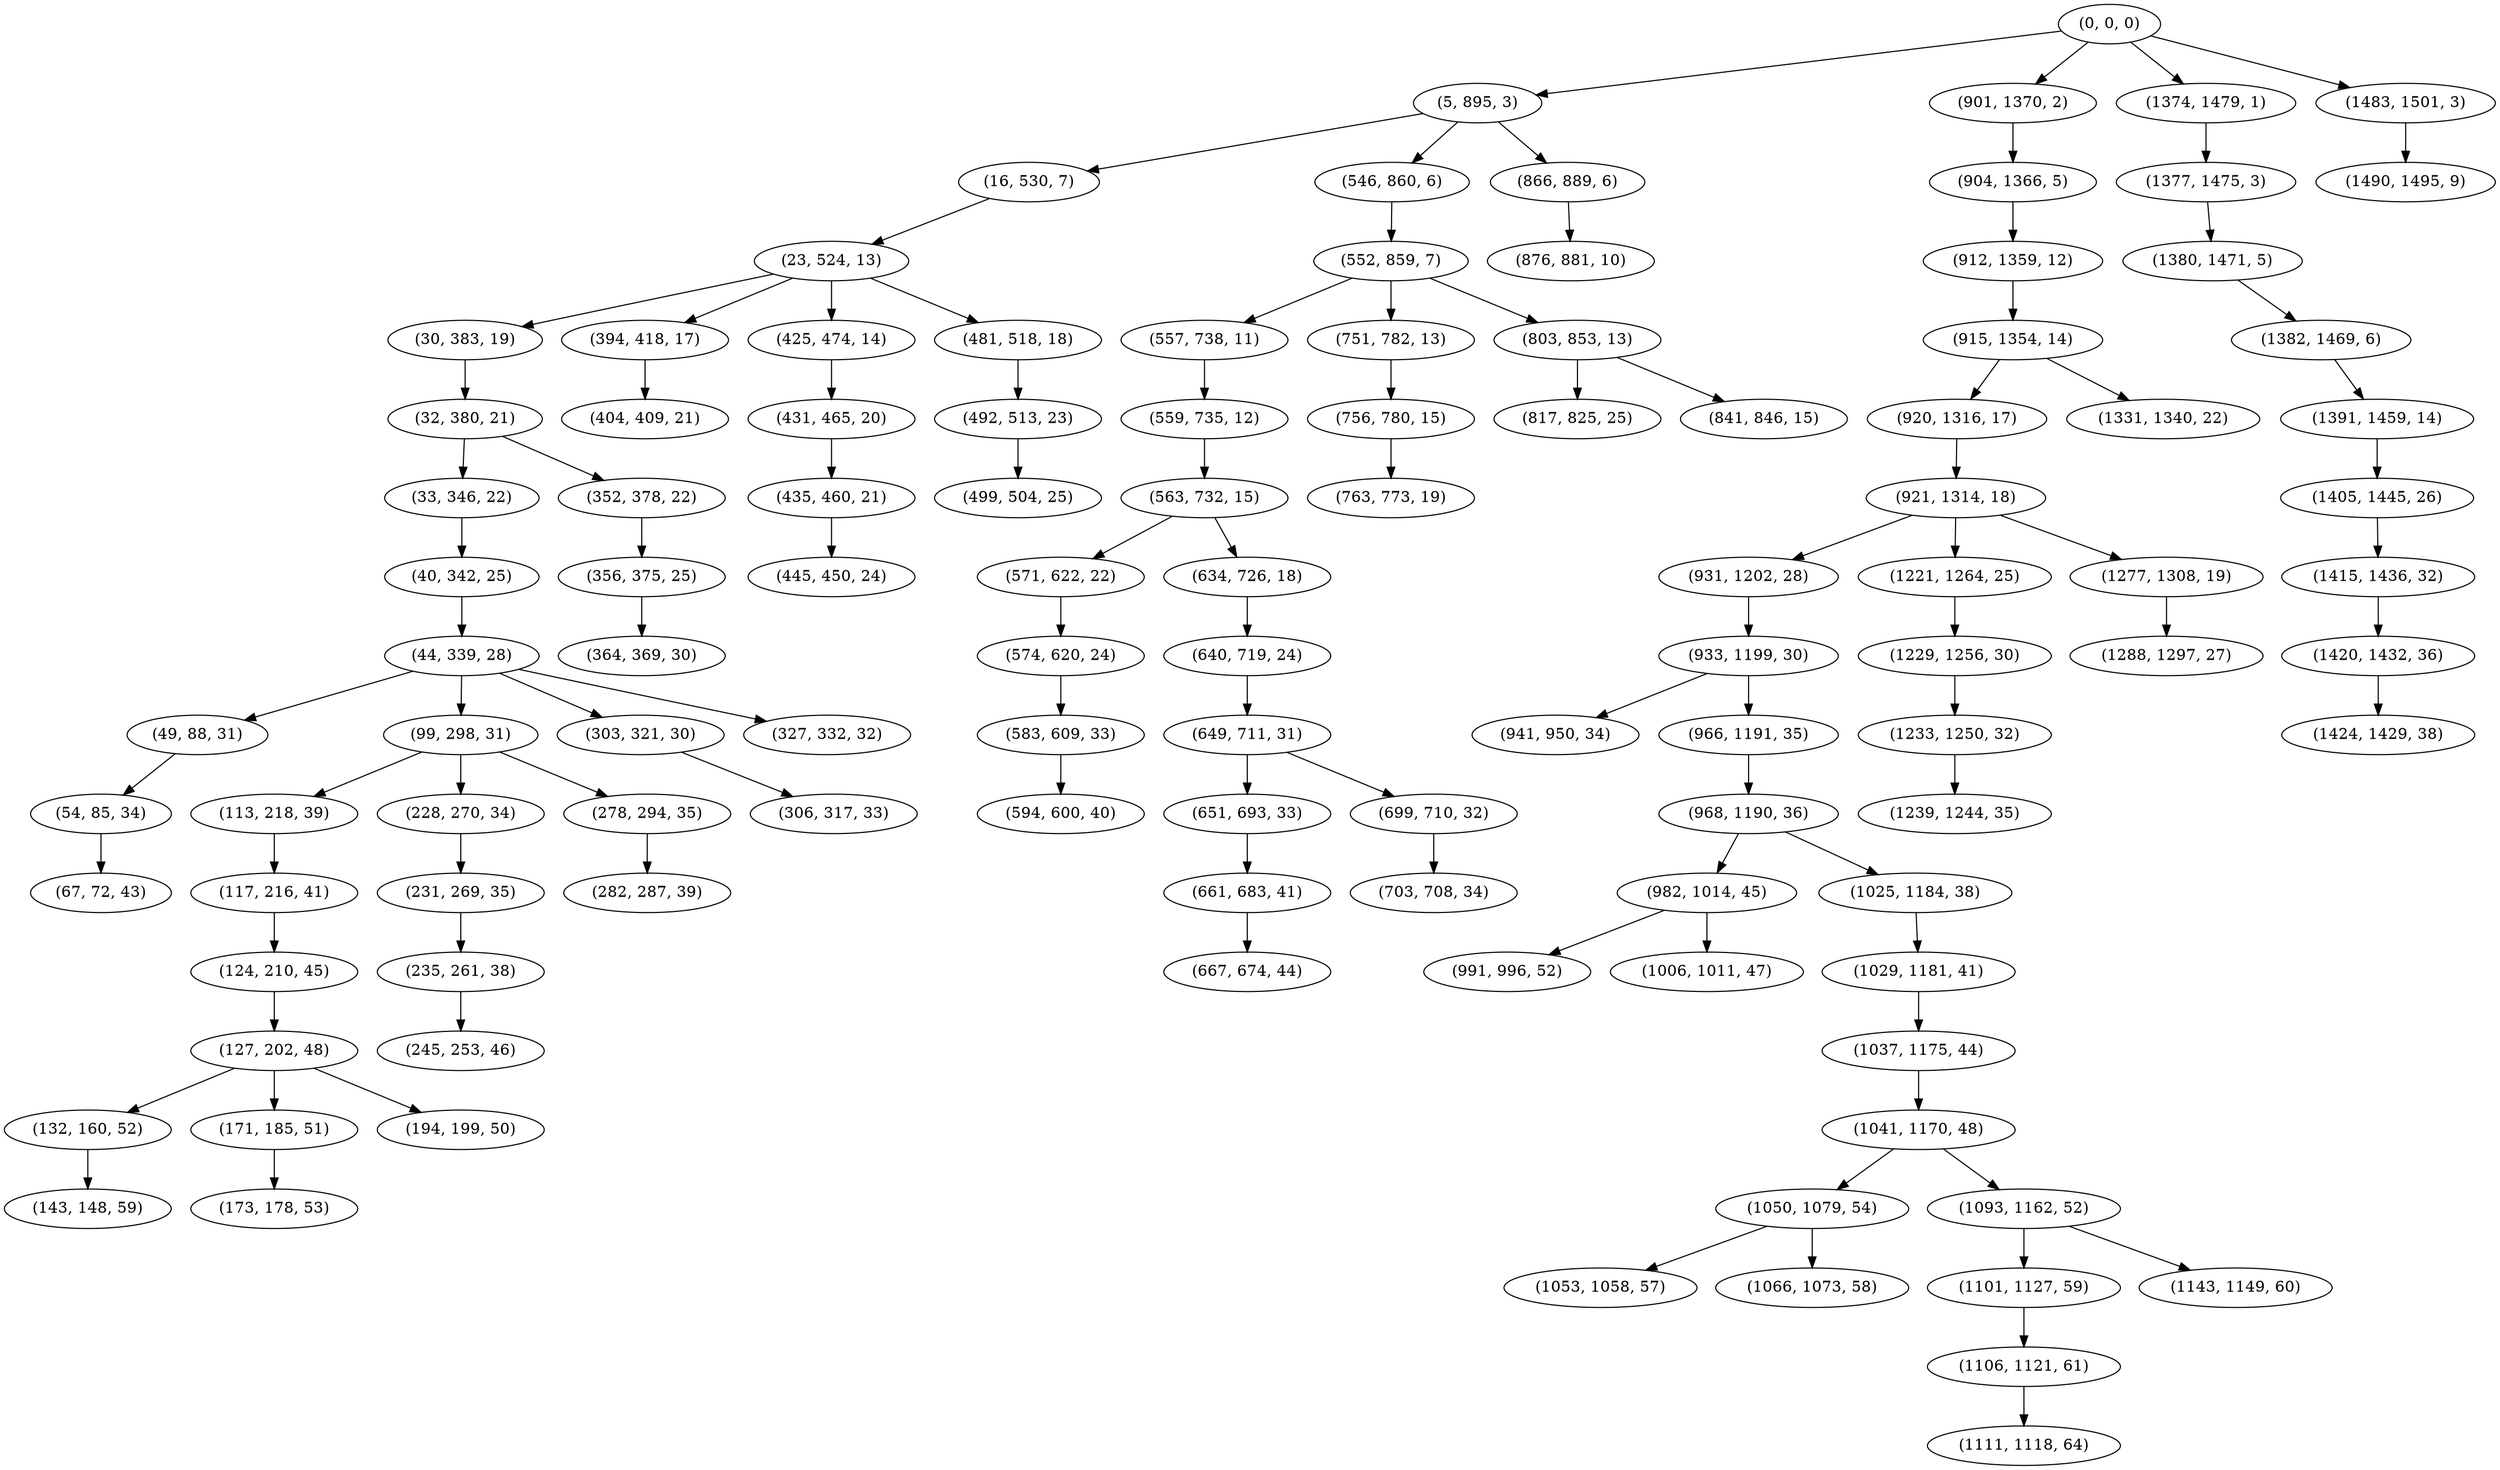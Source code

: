 digraph tree {
    "(0, 0, 0)";
    "(5, 895, 3)";
    "(16, 530, 7)";
    "(23, 524, 13)";
    "(30, 383, 19)";
    "(32, 380, 21)";
    "(33, 346, 22)";
    "(40, 342, 25)";
    "(44, 339, 28)";
    "(49, 88, 31)";
    "(54, 85, 34)";
    "(67, 72, 43)";
    "(99, 298, 31)";
    "(113, 218, 39)";
    "(117, 216, 41)";
    "(124, 210, 45)";
    "(127, 202, 48)";
    "(132, 160, 52)";
    "(143, 148, 59)";
    "(171, 185, 51)";
    "(173, 178, 53)";
    "(194, 199, 50)";
    "(228, 270, 34)";
    "(231, 269, 35)";
    "(235, 261, 38)";
    "(245, 253, 46)";
    "(278, 294, 35)";
    "(282, 287, 39)";
    "(303, 321, 30)";
    "(306, 317, 33)";
    "(327, 332, 32)";
    "(352, 378, 22)";
    "(356, 375, 25)";
    "(364, 369, 30)";
    "(394, 418, 17)";
    "(404, 409, 21)";
    "(425, 474, 14)";
    "(431, 465, 20)";
    "(435, 460, 21)";
    "(445, 450, 24)";
    "(481, 518, 18)";
    "(492, 513, 23)";
    "(499, 504, 25)";
    "(546, 860, 6)";
    "(552, 859, 7)";
    "(557, 738, 11)";
    "(559, 735, 12)";
    "(563, 732, 15)";
    "(571, 622, 22)";
    "(574, 620, 24)";
    "(583, 609, 33)";
    "(594, 600, 40)";
    "(634, 726, 18)";
    "(640, 719, 24)";
    "(649, 711, 31)";
    "(651, 693, 33)";
    "(661, 683, 41)";
    "(667, 674, 44)";
    "(699, 710, 32)";
    "(703, 708, 34)";
    "(751, 782, 13)";
    "(756, 780, 15)";
    "(763, 773, 19)";
    "(803, 853, 13)";
    "(817, 825, 25)";
    "(841, 846, 15)";
    "(866, 889, 6)";
    "(876, 881, 10)";
    "(901, 1370, 2)";
    "(904, 1366, 5)";
    "(912, 1359, 12)";
    "(915, 1354, 14)";
    "(920, 1316, 17)";
    "(921, 1314, 18)";
    "(931, 1202, 28)";
    "(933, 1199, 30)";
    "(941, 950, 34)";
    "(966, 1191, 35)";
    "(968, 1190, 36)";
    "(982, 1014, 45)";
    "(991, 996, 52)";
    "(1006, 1011, 47)";
    "(1025, 1184, 38)";
    "(1029, 1181, 41)";
    "(1037, 1175, 44)";
    "(1041, 1170, 48)";
    "(1050, 1079, 54)";
    "(1053, 1058, 57)";
    "(1066, 1073, 58)";
    "(1093, 1162, 52)";
    "(1101, 1127, 59)";
    "(1106, 1121, 61)";
    "(1111, 1118, 64)";
    "(1143, 1149, 60)";
    "(1221, 1264, 25)";
    "(1229, 1256, 30)";
    "(1233, 1250, 32)";
    "(1239, 1244, 35)";
    "(1277, 1308, 19)";
    "(1288, 1297, 27)";
    "(1331, 1340, 22)";
    "(1374, 1479, 1)";
    "(1377, 1475, 3)";
    "(1380, 1471, 5)";
    "(1382, 1469, 6)";
    "(1391, 1459, 14)";
    "(1405, 1445, 26)";
    "(1415, 1436, 32)";
    "(1420, 1432, 36)";
    "(1424, 1429, 38)";
    "(1483, 1501, 3)";
    "(1490, 1495, 9)";
    "(0, 0, 0)" -> "(5, 895, 3)";
    "(0, 0, 0)" -> "(901, 1370, 2)";
    "(0, 0, 0)" -> "(1374, 1479, 1)";
    "(0, 0, 0)" -> "(1483, 1501, 3)";
    "(5, 895, 3)" -> "(16, 530, 7)";
    "(5, 895, 3)" -> "(546, 860, 6)";
    "(5, 895, 3)" -> "(866, 889, 6)";
    "(16, 530, 7)" -> "(23, 524, 13)";
    "(23, 524, 13)" -> "(30, 383, 19)";
    "(23, 524, 13)" -> "(394, 418, 17)";
    "(23, 524, 13)" -> "(425, 474, 14)";
    "(23, 524, 13)" -> "(481, 518, 18)";
    "(30, 383, 19)" -> "(32, 380, 21)";
    "(32, 380, 21)" -> "(33, 346, 22)";
    "(32, 380, 21)" -> "(352, 378, 22)";
    "(33, 346, 22)" -> "(40, 342, 25)";
    "(40, 342, 25)" -> "(44, 339, 28)";
    "(44, 339, 28)" -> "(49, 88, 31)";
    "(44, 339, 28)" -> "(99, 298, 31)";
    "(44, 339, 28)" -> "(303, 321, 30)";
    "(44, 339, 28)" -> "(327, 332, 32)";
    "(49, 88, 31)" -> "(54, 85, 34)";
    "(54, 85, 34)" -> "(67, 72, 43)";
    "(99, 298, 31)" -> "(113, 218, 39)";
    "(99, 298, 31)" -> "(228, 270, 34)";
    "(99, 298, 31)" -> "(278, 294, 35)";
    "(113, 218, 39)" -> "(117, 216, 41)";
    "(117, 216, 41)" -> "(124, 210, 45)";
    "(124, 210, 45)" -> "(127, 202, 48)";
    "(127, 202, 48)" -> "(132, 160, 52)";
    "(127, 202, 48)" -> "(171, 185, 51)";
    "(127, 202, 48)" -> "(194, 199, 50)";
    "(132, 160, 52)" -> "(143, 148, 59)";
    "(171, 185, 51)" -> "(173, 178, 53)";
    "(228, 270, 34)" -> "(231, 269, 35)";
    "(231, 269, 35)" -> "(235, 261, 38)";
    "(235, 261, 38)" -> "(245, 253, 46)";
    "(278, 294, 35)" -> "(282, 287, 39)";
    "(303, 321, 30)" -> "(306, 317, 33)";
    "(352, 378, 22)" -> "(356, 375, 25)";
    "(356, 375, 25)" -> "(364, 369, 30)";
    "(394, 418, 17)" -> "(404, 409, 21)";
    "(425, 474, 14)" -> "(431, 465, 20)";
    "(431, 465, 20)" -> "(435, 460, 21)";
    "(435, 460, 21)" -> "(445, 450, 24)";
    "(481, 518, 18)" -> "(492, 513, 23)";
    "(492, 513, 23)" -> "(499, 504, 25)";
    "(546, 860, 6)" -> "(552, 859, 7)";
    "(552, 859, 7)" -> "(557, 738, 11)";
    "(552, 859, 7)" -> "(751, 782, 13)";
    "(552, 859, 7)" -> "(803, 853, 13)";
    "(557, 738, 11)" -> "(559, 735, 12)";
    "(559, 735, 12)" -> "(563, 732, 15)";
    "(563, 732, 15)" -> "(571, 622, 22)";
    "(563, 732, 15)" -> "(634, 726, 18)";
    "(571, 622, 22)" -> "(574, 620, 24)";
    "(574, 620, 24)" -> "(583, 609, 33)";
    "(583, 609, 33)" -> "(594, 600, 40)";
    "(634, 726, 18)" -> "(640, 719, 24)";
    "(640, 719, 24)" -> "(649, 711, 31)";
    "(649, 711, 31)" -> "(651, 693, 33)";
    "(649, 711, 31)" -> "(699, 710, 32)";
    "(651, 693, 33)" -> "(661, 683, 41)";
    "(661, 683, 41)" -> "(667, 674, 44)";
    "(699, 710, 32)" -> "(703, 708, 34)";
    "(751, 782, 13)" -> "(756, 780, 15)";
    "(756, 780, 15)" -> "(763, 773, 19)";
    "(803, 853, 13)" -> "(817, 825, 25)";
    "(803, 853, 13)" -> "(841, 846, 15)";
    "(866, 889, 6)" -> "(876, 881, 10)";
    "(901, 1370, 2)" -> "(904, 1366, 5)";
    "(904, 1366, 5)" -> "(912, 1359, 12)";
    "(912, 1359, 12)" -> "(915, 1354, 14)";
    "(915, 1354, 14)" -> "(920, 1316, 17)";
    "(915, 1354, 14)" -> "(1331, 1340, 22)";
    "(920, 1316, 17)" -> "(921, 1314, 18)";
    "(921, 1314, 18)" -> "(931, 1202, 28)";
    "(921, 1314, 18)" -> "(1221, 1264, 25)";
    "(921, 1314, 18)" -> "(1277, 1308, 19)";
    "(931, 1202, 28)" -> "(933, 1199, 30)";
    "(933, 1199, 30)" -> "(941, 950, 34)";
    "(933, 1199, 30)" -> "(966, 1191, 35)";
    "(966, 1191, 35)" -> "(968, 1190, 36)";
    "(968, 1190, 36)" -> "(982, 1014, 45)";
    "(968, 1190, 36)" -> "(1025, 1184, 38)";
    "(982, 1014, 45)" -> "(991, 996, 52)";
    "(982, 1014, 45)" -> "(1006, 1011, 47)";
    "(1025, 1184, 38)" -> "(1029, 1181, 41)";
    "(1029, 1181, 41)" -> "(1037, 1175, 44)";
    "(1037, 1175, 44)" -> "(1041, 1170, 48)";
    "(1041, 1170, 48)" -> "(1050, 1079, 54)";
    "(1041, 1170, 48)" -> "(1093, 1162, 52)";
    "(1050, 1079, 54)" -> "(1053, 1058, 57)";
    "(1050, 1079, 54)" -> "(1066, 1073, 58)";
    "(1093, 1162, 52)" -> "(1101, 1127, 59)";
    "(1093, 1162, 52)" -> "(1143, 1149, 60)";
    "(1101, 1127, 59)" -> "(1106, 1121, 61)";
    "(1106, 1121, 61)" -> "(1111, 1118, 64)";
    "(1221, 1264, 25)" -> "(1229, 1256, 30)";
    "(1229, 1256, 30)" -> "(1233, 1250, 32)";
    "(1233, 1250, 32)" -> "(1239, 1244, 35)";
    "(1277, 1308, 19)" -> "(1288, 1297, 27)";
    "(1374, 1479, 1)" -> "(1377, 1475, 3)";
    "(1377, 1475, 3)" -> "(1380, 1471, 5)";
    "(1380, 1471, 5)" -> "(1382, 1469, 6)";
    "(1382, 1469, 6)" -> "(1391, 1459, 14)";
    "(1391, 1459, 14)" -> "(1405, 1445, 26)";
    "(1405, 1445, 26)" -> "(1415, 1436, 32)";
    "(1415, 1436, 32)" -> "(1420, 1432, 36)";
    "(1420, 1432, 36)" -> "(1424, 1429, 38)";
    "(1483, 1501, 3)" -> "(1490, 1495, 9)";
}
